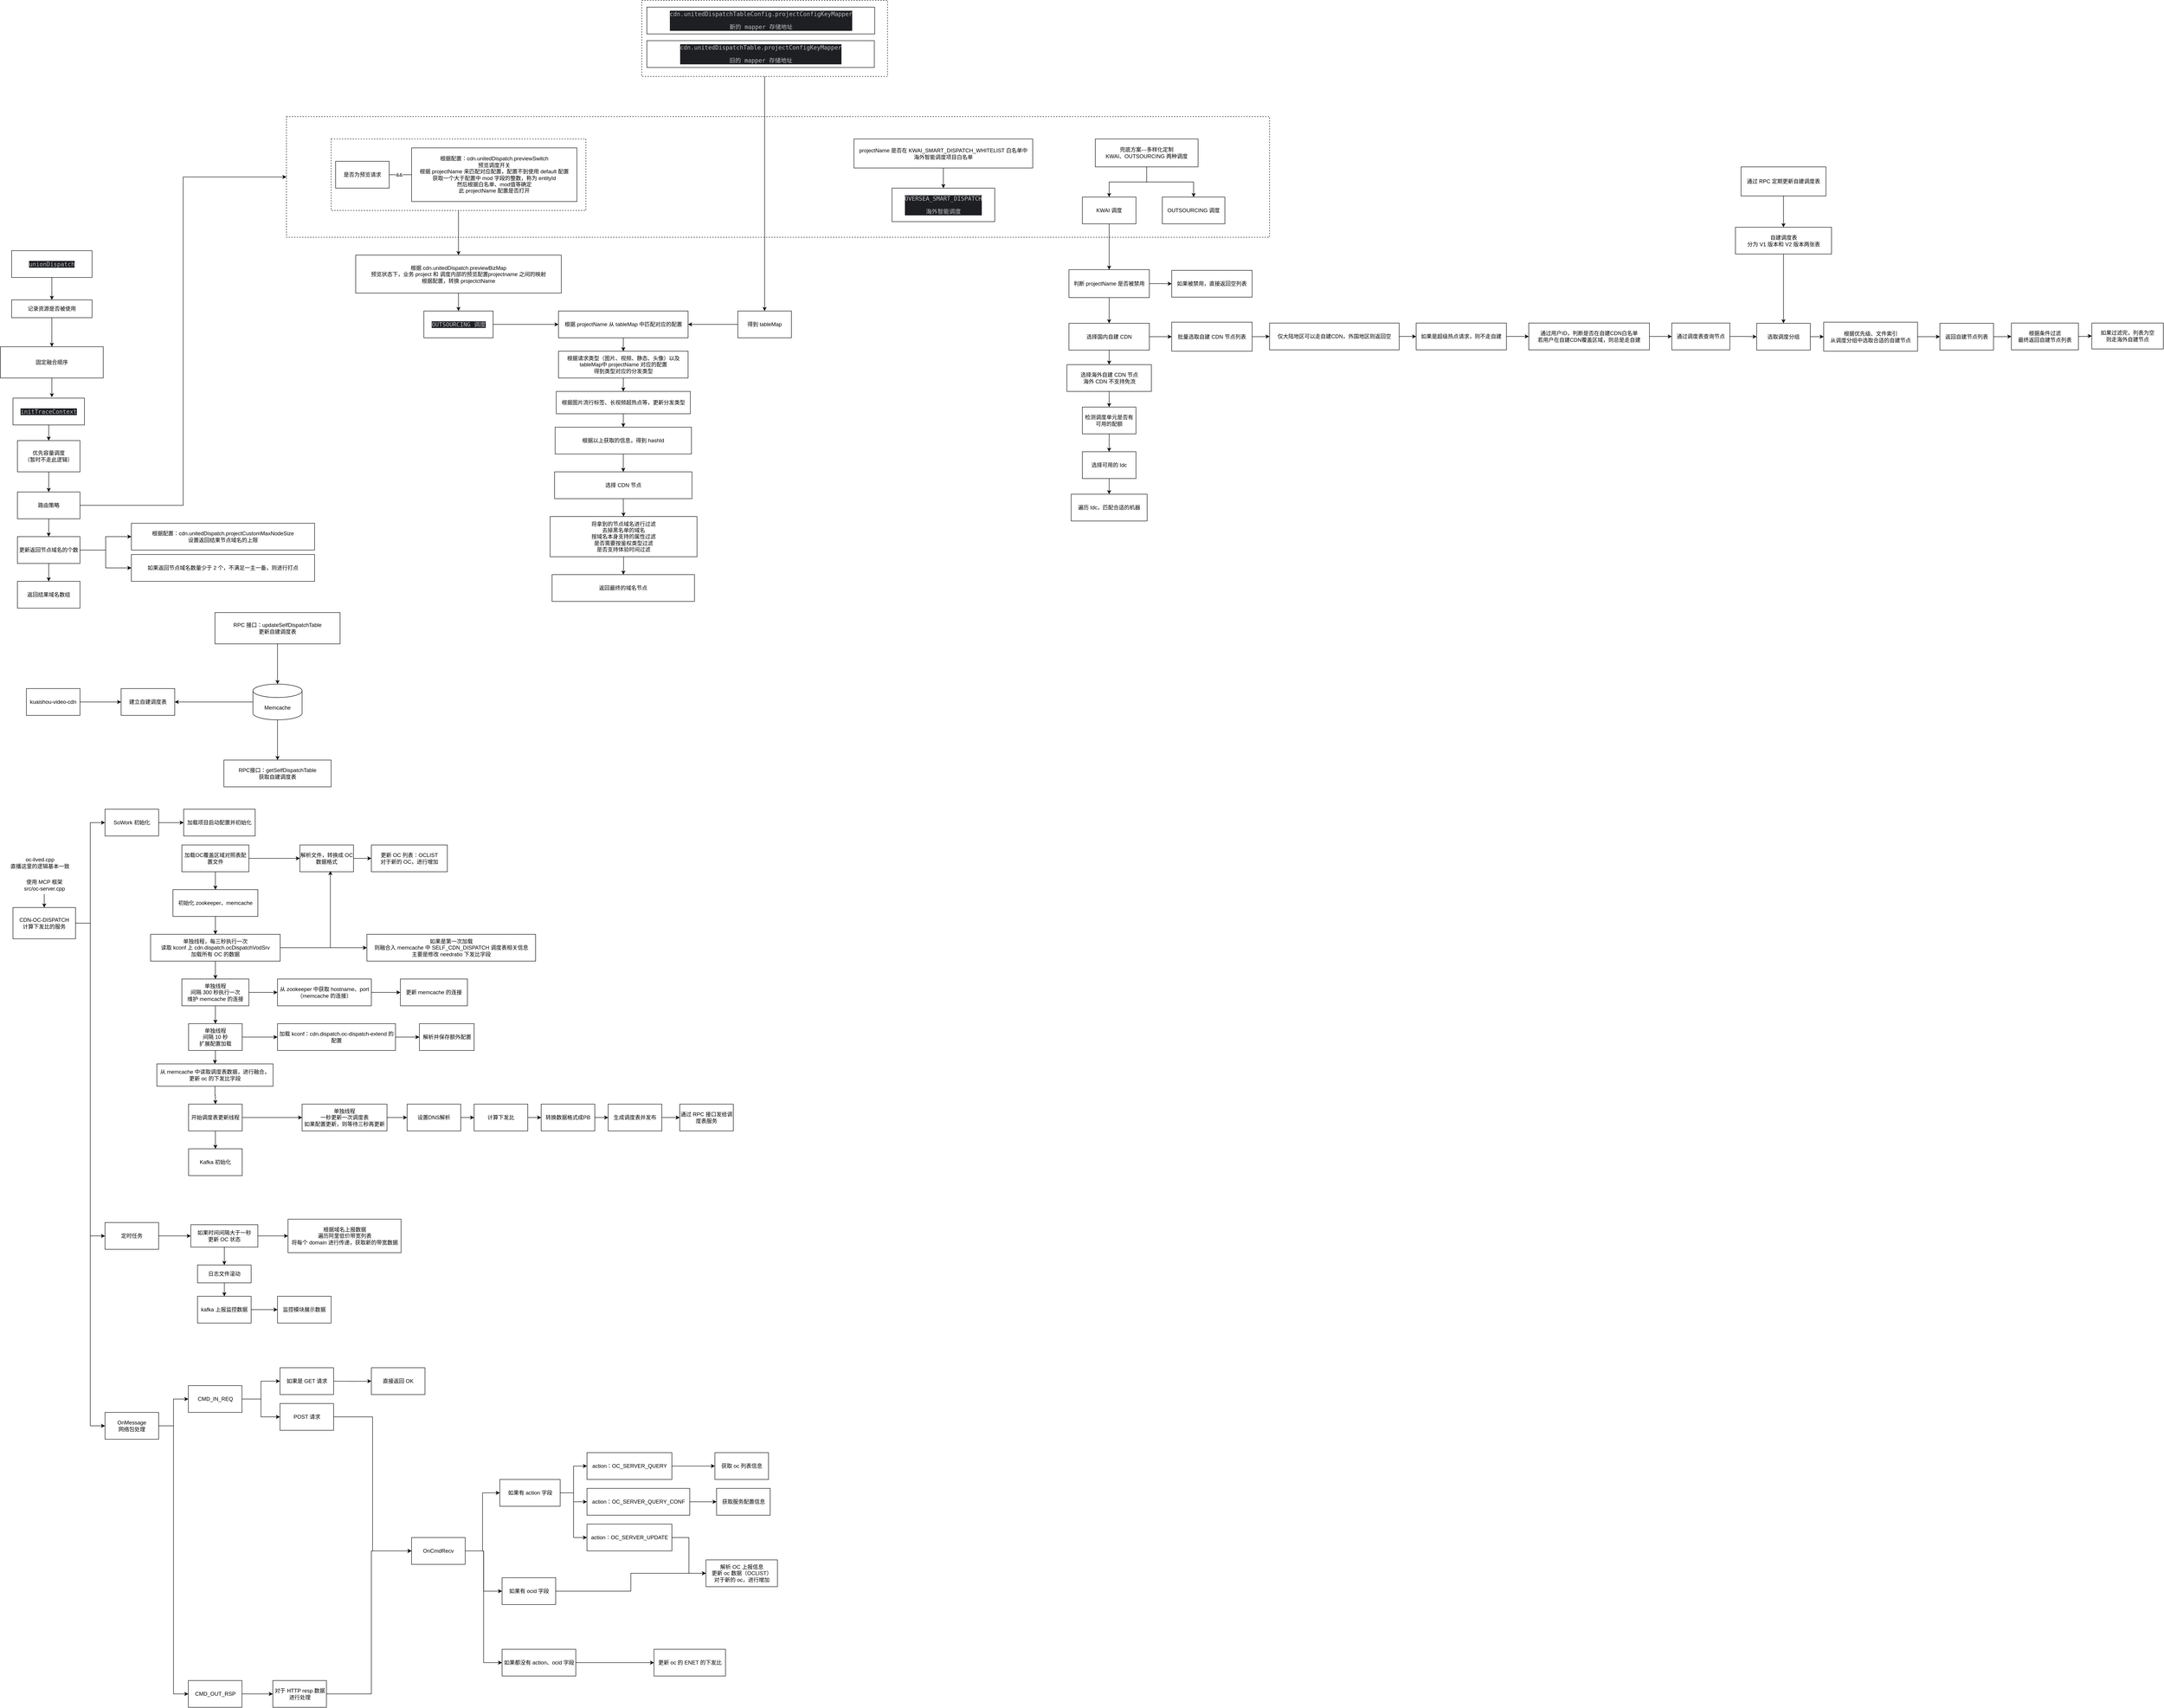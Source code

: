 <mxfile version="22.1.2" type="device">
  <diagram name="第 1 页" id="yFmIQ8QZaPkhfDK3l3cb">
    <mxGraphModel dx="2074" dy="2319" grid="1" gridSize="10" guides="1" tooltips="1" connect="1" arrows="1" fold="1" page="1" pageScale="1" pageWidth="827" pageHeight="1169" math="0" shadow="0">
      <root>
        <mxCell id="0" />
        <mxCell id="1" parent="0" />
        <mxCell id="CA_BhQy04fof7gDNMTqj-84" value="" style="rounded=0;whiteSpace=wrap;html=1;dashed=1;" parent="1" vertex="1">
          <mxGeometry x="700" y="-250" width="2200" height="270" as="geometry" />
        </mxCell>
        <mxCell id="CA_BhQy04fof7gDNMTqj-36" style="edgeStyle=orthogonalEdgeStyle;rounded=0;orthogonalLoop=1;jettySize=auto;html=1;entryX=0.5;entryY=0;entryDx=0;entryDy=0;" parent="1" source="CA_BhQy04fof7gDNMTqj-34" target="CA_BhQy04fof7gDNMTqj-32" edge="1">
          <mxGeometry relative="1" as="geometry" />
        </mxCell>
        <mxCell id="CA_BhQy04fof7gDNMTqj-28" style="edgeStyle=orthogonalEdgeStyle;rounded=0;orthogonalLoop=1;jettySize=auto;html=1;" parent="1" source="CA_BhQy04fof7gDNMTqj-26" target="CA_BhQy04fof7gDNMTqj-25" edge="1">
          <mxGeometry relative="1" as="geometry" />
        </mxCell>
        <mxCell id="CA_BhQy04fof7gDNMTqj-26" value="" style="rounded=0;whiteSpace=wrap;html=1;gradientColor=none;dashed=1;" parent="1" vertex="1">
          <mxGeometry x="800" y="-200" width="570" height="160" as="geometry" />
        </mxCell>
        <mxCell id="CA_BhQy04fof7gDNMTqj-5" style="edgeStyle=orthogonalEdgeStyle;rounded=0;orthogonalLoop=1;jettySize=auto;html=1;exitX=0.5;exitY=1;exitDx=0;exitDy=0;entryX=0.5;entryY=0;entryDx=0;entryDy=0;" parent="1" source="CA_BhQy04fof7gDNMTqj-1" target="CA_BhQy04fof7gDNMTqj-3" edge="1">
          <mxGeometry relative="1" as="geometry" />
        </mxCell>
        <mxCell id="CA_BhQy04fof7gDNMTqj-1" value="&lt;div style=&quot;background-color:#1e1f22;color:#bcbec4&quot;&gt;&lt;pre style=&quot;font-family:&#39;JetBrains Mono&#39;,monospace;font-size:9.8pt;&quot;&gt;unionDispatch&lt;/pre&gt;&lt;/div&gt;" style="rounded=0;whiteSpace=wrap;html=1;" parent="1" vertex="1">
          <mxGeometry x="85" y="50" width="180" height="60" as="geometry" />
        </mxCell>
        <mxCell id="CA_BhQy04fof7gDNMTqj-6" style="edgeStyle=orthogonalEdgeStyle;rounded=0;orthogonalLoop=1;jettySize=auto;html=1;" parent="1" source="CA_BhQy04fof7gDNMTqj-3" target="CA_BhQy04fof7gDNMTqj-4" edge="1">
          <mxGeometry relative="1" as="geometry" />
        </mxCell>
        <mxCell id="CA_BhQy04fof7gDNMTqj-3" value="记录资源是否被使用" style="rounded=0;whiteSpace=wrap;html=1;" parent="1" vertex="1">
          <mxGeometry x="85" y="160" width="180" height="40" as="geometry" />
        </mxCell>
        <mxCell id="CA_BhQy04fof7gDNMTqj-4" value="固定融合顺序" style="rounded=0;whiteSpace=wrap;html=1;" parent="1" vertex="1">
          <mxGeometry x="60" y="265" width="230" height="70" as="geometry" />
        </mxCell>
        <mxCell id="CA_BhQy04fof7gDNMTqj-16" style="edgeStyle=orthogonalEdgeStyle;rounded=0;orthogonalLoop=1;jettySize=auto;html=1;entryX=0.5;entryY=0;entryDx=0;entryDy=0;" parent="1" source="CA_BhQy04fof7gDNMTqj-7" target="CA_BhQy04fof7gDNMTqj-8" edge="1">
          <mxGeometry relative="1" as="geometry" />
        </mxCell>
        <mxCell id="CA_BhQy04fof7gDNMTqj-7" value="&lt;div style=&quot;background-color:#1e1f22;color:#bcbec4&quot;&gt;&lt;pre style=&quot;font-family:&#39;JetBrains Mono&#39;,monospace;font-size:9.8pt;&quot;&gt;initTraceContext&lt;/pre&gt;&lt;/div&gt;" style="rounded=0;whiteSpace=wrap;html=1;" parent="1" vertex="1">
          <mxGeometry x="88" y="380" width="160" height="60" as="geometry" />
        </mxCell>
        <mxCell id="CA_BhQy04fof7gDNMTqj-17" style="edgeStyle=orthogonalEdgeStyle;rounded=0;orthogonalLoop=1;jettySize=auto;html=1;entryX=0.5;entryY=0;entryDx=0;entryDy=0;" parent="1" source="CA_BhQy04fof7gDNMTqj-8" target="CA_BhQy04fof7gDNMTqj-9" edge="1">
          <mxGeometry relative="1" as="geometry" />
        </mxCell>
        <mxCell id="CA_BhQy04fof7gDNMTqj-8" value="优先容量调度&lt;br&gt;（暂时不走此逻辑）" style="rounded=0;whiteSpace=wrap;html=1;" parent="1" vertex="1">
          <mxGeometry x="98" y="475" width="140" height="70" as="geometry" />
        </mxCell>
        <mxCell id="CA_BhQy04fof7gDNMTqj-18" style="edgeStyle=orthogonalEdgeStyle;rounded=0;orthogonalLoop=1;jettySize=auto;html=1;entryX=0.5;entryY=0;entryDx=0;entryDy=0;" parent="1" source="CA_BhQy04fof7gDNMTqj-9" target="CA_BhQy04fof7gDNMTqj-10" edge="1">
          <mxGeometry relative="1" as="geometry" />
        </mxCell>
        <mxCell id="CA_BhQy04fof7gDNMTqj-83" style="edgeStyle=orthogonalEdgeStyle;rounded=0;orthogonalLoop=1;jettySize=auto;html=1;entryX=0;entryY=0.5;entryDx=0;entryDy=0;" parent="1" source="CA_BhQy04fof7gDNMTqj-9" target="CA_BhQy04fof7gDNMTqj-84" edge="1">
          <mxGeometry relative="1" as="geometry">
            <mxPoint x="640" y="140" as="targetPoint" />
          </mxGeometry>
        </mxCell>
        <mxCell id="CA_BhQy04fof7gDNMTqj-9" value="路由策略" style="rounded=0;whiteSpace=wrap;html=1;" parent="1" vertex="1">
          <mxGeometry x="98" y="590" width="140" height="60" as="geometry" />
        </mxCell>
        <mxCell id="CA_BhQy04fof7gDNMTqj-14" style="edgeStyle=orthogonalEdgeStyle;rounded=0;orthogonalLoop=1;jettySize=auto;html=1;" parent="1" source="CA_BhQy04fof7gDNMTqj-10" target="CA_BhQy04fof7gDNMTqj-12" edge="1">
          <mxGeometry relative="1" as="geometry" />
        </mxCell>
        <mxCell id="CA_BhQy04fof7gDNMTqj-15" style="edgeStyle=orthogonalEdgeStyle;rounded=0;orthogonalLoop=1;jettySize=auto;html=1;entryX=0;entryY=0.5;entryDx=0;entryDy=0;" parent="1" source="CA_BhQy04fof7gDNMTqj-10" target="CA_BhQy04fof7gDNMTqj-13" edge="1">
          <mxGeometry relative="1" as="geometry" />
        </mxCell>
        <mxCell id="CA_BhQy04fof7gDNMTqj-19" style="edgeStyle=orthogonalEdgeStyle;rounded=0;orthogonalLoop=1;jettySize=auto;html=1;entryX=0.5;entryY=0;entryDx=0;entryDy=0;" parent="1" source="CA_BhQy04fof7gDNMTqj-10" target="CA_BhQy04fof7gDNMTqj-11" edge="1">
          <mxGeometry relative="1" as="geometry" />
        </mxCell>
        <mxCell id="CA_BhQy04fof7gDNMTqj-10" value="更新返回节点域名的个数" style="rounded=0;whiteSpace=wrap;html=1;" parent="1" vertex="1">
          <mxGeometry x="98" y="690" width="140" height="60" as="geometry" />
        </mxCell>
        <mxCell id="CA_BhQy04fof7gDNMTqj-11" value="返回结果域名数组" style="rounded=0;whiteSpace=wrap;html=1;" parent="1" vertex="1">
          <mxGeometry x="98" y="790" width="140" height="60" as="geometry" />
        </mxCell>
        <mxCell id="CA_BhQy04fof7gDNMTqj-12" value="根据配置：cdn.unitedDispatch.projectCustomMaxNodeSize&lt;br&gt;设置返回结果节点域名的上限" style="rounded=0;whiteSpace=wrap;html=1;" parent="1" vertex="1">
          <mxGeometry x="353" y="660" width="410" height="60" as="geometry" />
        </mxCell>
        <mxCell id="CA_BhQy04fof7gDNMTqj-13" value="如果返回节点域名数量少于 2 个，不满足一主一备，则进行打点" style="rounded=0;whiteSpace=wrap;html=1;" parent="1" vertex="1">
          <mxGeometry x="353" y="730" width="410" height="60" as="geometry" />
        </mxCell>
        <mxCell id="CA_BhQy04fof7gDNMTqj-20" style="edgeStyle=orthogonalEdgeStyle;rounded=0;orthogonalLoop=1;jettySize=auto;html=1;entryX=0.544;entryY=-0.033;entryDx=0;entryDy=0;entryPerimeter=0;" parent="1" source="CA_BhQy04fof7gDNMTqj-4" target="CA_BhQy04fof7gDNMTqj-7" edge="1">
          <mxGeometry relative="1" as="geometry" />
        </mxCell>
        <mxCell id="CA_BhQy04fof7gDNMTqj-21" value="是否为预览请求" style="rounded=0;whiteSpace=wrap;html=1;" parent="1" vertex="1">
          <mxGeometry x="810" y="-150" width="120" height="60" as="geometry" />
        </mxCell>
        <mxCell id="CA_BhQy04fof7gDNMTqj-22" value="根据配置：cdn.unitedDispatch.previewSwitch &lt;br&gt;预览调度开关&lt;br&gt;根据 projectName 来匹配对应配置，配置不到使用 default 配置&lt;br&gt;获取一个大于配置中 mod 字段的整数，称为&amp;nbsp;entityId&lt;br&gt;然后根据白名单、mod值等确定&lt;br&gt;此 projectName 配置是否打开" style="rounded=0;whiteSpace=wrap;html=1;" parent="1" vertex="1">
          <mxGeometry x="980" y="-180" width="370" height="120" as="geometry" />
        </mxCell>
        <mxCell id="CA_BhQy04fof7gDNMTqj-23" value="" style="endArrow=none;html=1;rounded=0;exitX=1;exitY=0.5;exitDx=0;exitDy=0;entryX=0;entryY=0.5;entryDx=0;entryDy=0;" parent="1" source="CA_BhQy04fof7gDNMTqj-21" target="CA_BhQy04fof7gDNMTqj-22" edge="1">
          <mxGeometry width="50" height="50" relative="1" as="geometry">
            <mxPoint x="1000" y="-160" as="sourcePoint" />
            <mxPoint x="1050" y="-210" as="targetPoint" />
          </mxGeometry>
        </mxCell>
        <mxCell id="CA_BhQy04fof7gDNMTqj-24" value="&amp;amp;&amp;amp;" style="edgeLabel;html=1;align=center;verticalAlign=middle;resizable=0;points=[];" parent="CA_BhQy04fof7gDNMTqj-23" vertex="1" connectable="0">
          <mxGeometry x="-0.14" relative="1" as="geometry">
            <mxPoint as="offset" />
          </mxGeometry>
        </mxCell>
        <mxCell id="CA_BhQy04fof7gDNMTqj-30" style="edgeStyle=orthogonalEdgeStyle;rounded=0;orthogonalLoop=1;jettySize=auto;html=1;entryX=0.5;entryY=0;entryDx=0;entryDy=0;" parent="1" source="CA_BhQy04fof7gDNMTqj-25" target="CA_BhQy04fof7gDNMTqj-29" edge="1">
          <mxGeometry relative="1" as="geometry" />
        </mxCell>
        <mxCell id="CA_BhQy04fof7gDNMTqj-25" value="根据&amp;nbsp;cdn.unitedDispatch.previewBizMap &lt;br&gt;预览状态下，业务 project 和&amp;nbsp;调度内部的预览配置projectname 之间的映射&lt;br&gt;根据配置，转换 projectctName&lt;br&gt;" style="rounded=0;whiteSpace=wrap;html=1;" parent="1" vertex="1">
          <mxGeometry x="855" y="60" width="460" height="85" as="geometry" />
        </mxCell>
        <mxCell id="CA_BhQy04fof7gDNMTqj-46" style="edgeStyle=orthogonalEdgeStyle;rounded=0;orthogonalLoop=1;jettySize=auto;html=1;entryX=0;entryY=0.5;entryDx=0;entryDy=0;" parent="1" source="CA_BhQy04fof7gDNMTqj-29" target="CA_BhQy04fof7gDNMTqj-37" edge="1">
          <mxGeometry relative="1" as="geometry" />
        </mxCell>
        <mxCell id="CA_BhQy04fof7gDNMTqj-29" value="&lt;div style=&quot;background-color:#1e1f22;color:#bcbec4&quot;&gt;&lt;pre style=&quot;font-family:&#39;JetBrains Mono&#39;,monospace;font-size:9.8pt;&quot;&gt;OUTSOURCING 调度&lt;/pre&gt;&lt;/div&gt;" style="rounded=0;whiteSpace=wrap;html=1;" parent="1" vertex="1">
          <mxGeometry x="1007.5" y="185" width="155" height="60" as="geometry" />
        </mxCell>
        <mxCell id="CA_BhQy04fof7gDNMTqj-39" style="edgeStyle=orthogonalEdgeStyle;rounded=0;orthogonalLoop=1;jettySize=auto;html=1;entryX=1;entryY=0.5;entryDx=0;entryDy=0;" parent="1" source="CA_BhQy04fof7gDNMTqj-32" target="CA_BhQy04fof7gDNMTqj-37" edge="1">
          <mxGeometry relative="1" as="geometry">
            <Array as="points">
              <mxPoint x="1805" y="215" />
            </Array>
          </mxGeometry>
        </mxCell>
        <mxCell id="CA_BhQy04fof7gDNMTqj-32" value="得到 tableMap" style="rounded=0;whiteSpace=wrap;html=1;" parent="1" vertex="1">
          <mxGeometry x="1710" y="185" width="120" height="60" as="geometry" />
        </mxCell>
        <mxCell id="CA_BhQy04fof7gDNMTqj-41" style="edgeStyle=orthogonalEdgeStyle;rounded=0;orthogonalLoop=1;jettySize=auto;html=1;" parent="1" source="CA_BhQy04fof7gDNMTqj-37" target="CA_BhQy04fof7gDNMTqj-40" edge="1">
          <mxGeometry relative="1" as="geometry" />
        </mxCell>
        <mxCell id="CA_BhQy04fof7gDNMTqj-37" value="根据 projectName 从 tableMap 中匹配对应的配置" style="rounded=0;whiteSpace=wrap;html=1;" parent="1" vertex="1">
          <mxGeometry x="1308.75" y="185" width="290" height="60" as="geometry" />
        </mxCell>
        <mxCell id="CA_BhQy04fof7gDNMTqj-43" style="edgeStyle=orthogonalEdgeStyle;rounded=0;orthogonalLoop=1;jettySize=auto;html=1;entryX=0.5;entryY=0;entryDx=0;entryDy=0;" parent="1" source="CA_BhQy04fof7gDNMTqj-40" target="CA_BhQy04fof7gDNMTqj-42" edge="1">
          <mxGeometry relative="1" as="geometry" />
        </mxCell>
        <mxCell id="CA_BhQy04fof7gDNMTqj-40" value="根据请求类型（图片、视频、静态、头像）以及 tableMap中 projectName 对应的配置&lt;br&gt;得到类型对应的分发类型" style="rounded=0;whiteSpace=wrap;html=1;" parent="1" vertex="1">
          <mxGeometry x="1308.75" y="275" width="290" height="60" as="geometry" />
        </mxCell>
        <mxCell id="CA_BhQy04fof7gDNMTqj-45" style="edgeStyle=orthogonalEdgeStyle;rounded=0;orthogonalLoop=1;jettySize=auto;html=1;entryX=0.5;entryY=0;entryDx=0;entryDy=0;" parent="1" source="CA_BhQy04fof7gDNMTqj-42" target="CA_BhQy04fof7gDNMTqj-44" edge="1">
          <mxGeometry relative="1" as="geometry" />
        </mxCell>
        <mxCell id="CA_BhQy04fof7gDNMTqj-42" value="根据图片流行标签、长视频超热点等，更新分发类型" style="rounded=0;whiteSpace=wrap;html=1;" parent="1" vertex="1">
          <mxGeometry x="1303.75" y="365" width="300" height="50" as="geometry" />
        </mxCell>
        <mxCell id="CA_BhQy04fof7gDNMTqj-48" style="edgeStyle=orthogonalEdgeStyle;rounded=0;orthogonalLoop=1;jettySize=auto;html=1;entryX=0.5;entryY=0;entryDx=0;entryDy=0;" parent="1" source="CA_BhQy04fof7gDNMTqj-44" target="CA_BhQy04fof7gDNMTqj-47" edge="1">
          <mxGeometry relative="1" as="geometry" />
        </mxCell>
        <mxCell id="CA_BhQy04fof7gDNMTqj-44" value="根据以上获取的信息，得到 hashId" style="rounded=0;whiteSpace=wrap;html=1;" parent="1" vertex="1">
          <mxGeometry x="1301.25" y="445" width="305" height="60" as="geometry" />
        </mxCell>
        <mxCell id="CA_BhQy04fof7gDNMTqj-51" style="edgeStyle=orthogonalEdgeStyle;rounded=0;orthogonalLoop=1;jettySize=auto;html=1;entryX=0.5;entryY=0;entryDx=0;entryDy=0;" parent="1" source="CA_BhQy04fof7gDNMTqj-47" target="CA_BhQy04fof7gDNMTqj-49" edge="1">
          <mxGeometry relative="1" as="geometry" />
        </mxCell>
        <mxCell id="CA_BhQy04fof7gDNMTqj-47" value="选择 CDN 节点" style="rounded=0;whiteSpace=wrap;html=1;" parent="1" vertex="1">
          <mxGeometry x="1300" y="545" width="307.5" height="60" as="geometry" />
        </mxCell>
        <mxCell id="CA_BhQy04fof7gDNMTqj-52" style="edgeStyle=orthogonalEdgeStyle;rounded=0;orthogonalLoop=1;jettySize=auto;html=1;" parent="1" source="CA_BhQy04fof7gDNMTqj-49" target="CA_BhQy04fof7gDNMTqj-50" edge="1">
          <mxGeometry relative="1" as="geometry" />
        </mxCell>
        <mxCell id="CA_BhQy04fof7gDNMTqj-49" value="将拿到的节点域名进行过滤&lt;br&gt;去掉黑名单的域名&lt;br&gt;按域名本身支持的属性过滤&lt;br&gt;是否需要按鉴权类型过滤&lt;br&gt;是否支持体验时间过滤" style="rounded=0;whiteSpace=wrap;html=1;" parent="1" vertex="1">
          <mxGeometry x="1290" y="645" width="328.75" height="90" as="geometry" />
        </mxCell>
        <mxCell id="CA_BhQy04fof7gDNMTqj-50" value="返回最终的域名节点" style="rounded=0;whiteSpace=wrap;html=1;" parent="1" vertex="1">
          <mxGeometry x="1294.38" y="775" width="318.75" height="60" as="geometry" />
        </mxCell>
        <mxCell id="CA_BhQy04fof7gDNMTqj-55" style="edgeStyle=orthogonalEdgeStyle;rounded=0;orthogonalLoop=1;jettySize=auto;html=1;entryX=0.5;entryY=0;entryDx=0;entryDy=0;" parent="1" source="CA_BhQy04fof7gDNMTqj-53" target="CA_BhQy04fof7gDNMTqj-54" edge="1">
          <mxGeometry relative="1" as="geometry" />
        </mxCell>
        <mxCell id="CA_BhQy04fof7gDNMTqj-53" value="projectName 是否在 KWAI_SMART_DISPATCH_WHITELIST 白名单中&lt;br&gt;海外智能调度项目白名单" style="rounded=0;whiteSpace=wrap;html=1;" parent="1" vertex="1">
          <mxGeometry x="1970" y="-200" width="400" height="65" as="geometry" />
        </mxCell>
        <mxCell id="CA_BhQy04fof7gDNMTqj-54" value="&lt;div style=&quot;background-color:#1e1f22;color:#bcbec4&quot;&gt;&lt;pre style=&quot;font-family:&#39;JetBrains Mono&#39;,monospace;font-size:9.8pt;&quot;&gt;OVERSEA_SMART_DISPATCH&lt;/pre&gt;&lt;pre style=&quot;font-family:&#39;JetBrains Mono&#39;,monospace;font-size:9.8pt;&quot;&gt;海外智能调度&lt;/pre&gt;&lt;/div&gt;" style="rounded=0;whiteSpace=wrap;html=1;" parent="1" vertex="1">
          <mxGeometry x="2055" y="-90" width="230" height="75" as="geometry" />
        </mxCell>
        <mxCell id="CA_BhQy04fof7gDNMTqj-59" value="" style="group" parent="1" vertex="1" connectable="0">
          <mxGeometry x="1495" y="-510" width="550" height="170" as="geometry" />
        </mxCell>
        <mxCell id="CA_BhQy04fof7gDNMTqj-34" value="" style="rounded=0;whiteSpace=wrap;html=1;dashed=1;movable=1;resizable=1;rotatable=1;deletable=1;editable=1;locked=0;connectable=1;" parent="CA_BhQy04fof7gDNMTqj-59" vertex="1">
          <mxGeometry width="550" height="170" as="geometry" />
        </mxCell>
        <mxCell id="CA_BhQy04fof7gDNMTqj-33" value="&lt;div style=&quot;background-color:#1e1f22;color:#bcbec4&quot;&gt;&lt;pre style=&quot;font-family:&#39;JetBrains Mono&#39;,monospace;font-size:9.8pt;&quot;&gt;cdn.unitedDispatchTable.projectConfigKeyMapper&lt;/pre&gt;&lt;pre style=&quot;font-family:&#39;JetBrains Mono&#39;,monospace;font-size:9.8pt;&quot;&gt;旧的 mapper 存储地址&lt;/pre&gt;&lt;/div&gt;" style="rounded=0;whiteSpace=wrap;html=1;" parent="CA_BhQy04fof7gDNMTqj-59" vertex="1">
          <mxGeometry x="11.5" y="90" width="509" height="60" as="geometry" />
        </mxCell>
        <mxCell id="CA_BhQy04fof7gDNMTqj-31" value="&lt;div style=&quot;background-color:#1e1f22;color:#bcbec4&quot;&gt;&lt;pre style=&quot;font-family:&#39;JetBrains Mono&#39;,monospace;font-size:9.8pt;&quot;&gt;cdn.unitedDispatchTableConfig.projectConfigKeyMapper&lt;/pre&gt;&lt;pre style=&quot;font-family:&#39;JetBrains Mono&#39;,monospace;font-size:9.8pt;&quot;&gt;新的 mapper 存储地址&lt;/pre&gt;&lt;/div&gt;" style="rounded=0;whiteSpace=wrap;html=1;glass=0;" parent="CA_BhQy04fof7gDNMTqj-59" vertex="1">
          <mxGeometry x="11.5" y="15" width="510" height="60" as="geometry" />
        </mxCell>
        <mxCell id="CA_BhQy04fof7gDNMTqj-64" style="edgeStyle=orthogonalEdgeStyle;rounded=0;orthogonalLoop=1;jettySize=auto;html=1;entryX=0.5;entryY=0;entryDx=0;entryDy=0;" parent="1" source="CA_BhQy04fof7gDNMTqj-61" target="CA_BhQy04fof7gDNMTqj-62" edge="1">
          <mxGeometry relative="1" as="geometry" />
        </mxCell>
        <mxCell id="CA_BhQy04fof7gDNMTqj-65" style="edgeStyle=orthogonalEdgeStyle;rounded=0;orthogonalLoop=1;jettySize=auto;html=1;entryX=0.5;entryY=0;entryDx=0;entryDy=0;" parent="1" source="CA_BhQy04fof7gDNMTqj-61" target="CA_BhQy04fof7gDNMTqj-63" edge="1">
          <mxGeometry relative="1" as="geometry" />
        </mxCell>
        <mxCell id="CA_BhQy04fof7gDNMTqj-61" value="兜底方案---多样化定制&lt;br&gt;KWAI、OUTSOURCING 两种调度" style="rounded=0;whiteSpace=wrap;html=1;" parent="1" vertex="1">
          <mxGeometry x="2510" y="-200" width="230" height="62.5" as="geometry" />
        </mxCell>
        <mxCell id="CA_BhQy04fof7gDNMTqj-80" style="edgeStyle=orthogonalEdgeStyle;rounded=0;orthogonalLoop=1;jettySize=auto;html=1;entryX=0.5;entryY=0;entryDx=0;entryDy=0;" parent="1" source="CA_BhQy04fof7gDNMTqj-62" target="CA_BhQy04fof7gDNMTqj-66" edge="1">
          <mxGeometry relative="1" as="geometry" />
        </mxCell>
        <mxCell id="CA_BhQy04fof7gDNMTqj-62" value="KWAI 调度" style="rounded=0;whiteSpace=wrap;html=1;" parent="1" vertex="1">
          <mxGeometry x="2481" y="-70" width="120" height="60" as="geometry" />
        </mxCell>
        <mxCell id="CA_BhQy04fof7gDNMTqj-63" value="OUTSOURCING 调度" style="rounded=0;whiteSpace=wrap;html=1;" parent="1" vertex="1">
          <mxGeometry x="2660" y="-70" width="140" height="60" as="geometry" />
        </mxCell>
        <mxCell id="CA_BhQy04fof7gDNMTqj-68" style="edgeStyle=orthogonalEdgeStyle;rounded=0;orthogonalLoop=1;jettySize=auto;html=1;entryX=0;entryY=0.5;entryDx=0;entryDy=0;" parent="1" source="CA_BhQy04fof7gDNMTqj-66" target="CA_BhQy04fof7gDNMTqj-67" edge="1">
          <mxGeometry relative="1" as="geometry" />
        </mxCell>
        <mxCell id="CA_BhQy04fof7gDNMTqj-73" style="edgeStyle=orthogonalEdgeStyle;rounded=0;orthogonalLoop=1;jettySize=auto;html=1;entryX=0.5;entryY=0;entryDx=0;entryDy=0;" parent="1" source="CA_BhQy04fof7gDNMTqj-66" target="CA_BhQy04fof7gDNMTqj-72" edge="1">
          <mxGeometry relative="1" as="geometry" />
        </mxCell>
        <mxCell id="CA_BhQy04fof7gDNMTqj-66" value="判断 projectName 是否被禁用" style="rounded=0;whiteSpace=wrap;html=1;" parent="1" vertex="1">
          <mxGeometry x="2451" y="92.5" width="180" height="62.5" as="geometry" />
        </mxCell>
        <mxCell id="CA_BhQy04fof7gDNMTqj-67" value="如果被禁用，直接返回空列表" style="rounded=0;whiteSpace=wrap;html=1;" parent="1" vertex="1">
          <mxGeometry x="2681" y="94" width="180" height="60" as="geometry" />
        </mxCell>
        <mxCell id="bby_Vuk_X13-lnL_1ME7-1" style="edgeStyle=orthogonalEdgeStyle;rounded=0;orthogonalLoop=1;jettySize=auto;html=1;entryX=0;entryY=0.5;entryDx=0;entryDy=0;" parent="1" source="CA_BhQy04fof7gDNMTqj-72" target="CA_BhQy04fof7gDNMTqj-74" edge="1">
          <mxGeometry relative="1" as="geometry" />
        </mxCell>
        <mxCell id="bby_Vuk_X13-lnL_1ME7-26" style="edgeStyle=orthogonalEdgeStyle;rounded=0;orthogonalLoop=1;jettySize=auto;html=1;entryX=0.5;entryY=0;entryDx=0;entryDy=0;" parent="1" source="CA_BhQy04fof7gDNMTqj-72" target="CA_BhQy04fof7gDNMTqj-82" edge="1">
          <mxGeometry relative="1" as="geometry" />
        </mxCell>
        <mxCell id="CA_BhQy04fof7gDNMTqj-72" value="选择国内自建 CDN" style="whiteSpace=wrap;html=1;" parent="1" vertex="1">
          <mxGeometry x="2451" y="212.5" width="180" height="60" as="geometry" />
        </mxCell>
        <mxCell id="bby_Vuk_X13-lnL_1ME7-3" style="edgeStyle=orthogonalEdgeStyle;rounded=0;orthogonalLoop=1;jettySize=auto;html=1;entryX=0;entryY=0.5;entryDx=0;entryDy=0;" parent="1" source="CA_BhQy04fof7gDNMTqj-74" target="bby_Vuk_X13-lnL_1ME7-2" edge="1">
          <mxGeometry relative="1" as="geometry" />
        </mxCell>
        <mxCell id="CA_BhQy04fof7gDNMTqj-74" value="批量选取自建 CDN 节点列表" style="whiteSpace=wrap;html=1;" parent="1" vertex="1">
          <mxGeometry x="2681" y="210" width="180" height="65" as="geometry" />
        </mxCell>
        <mxCell id="bby_Vuk_X13-lnL_1ME7-32" style="edgeStyle=orthogonalEdgeStyle;rounded=0;orthogonalLoop=1;jettySize=auto;html=1;entryX=0.5;entryY=0;entryDx=0;entryDy=0;" parent="1" source="CA_BhQy04fof7gDNMTqj-82" target="bby_Vuk_X13-lnL_1ME7-29" edge="1">
          <mxGeometry relative="1" as="geometry" />
        </mxCell>
        <mxCell id="CA_BhQy04fof7gDNMTqj-82" value="选择海外自建 CDN 节点&lt;br&gt;海外 CDN 不支持免流" style="whiteSpace=wrap;html=1;" parent="1" vertex="1">
          <mxGeometry x="2446.5" y="305" width="189" height="60" as="geometry" />
        </mxCell>
        <mxCell id="bby_Vuk_X13-lnL_1ME7-5" style="edgeStyle=orthogonalEdgeStyle;rounded=0;orthogonalLoop=1;jettySize=auto;html=1;" parent="1" source="bby_Vuk_X13-lnL_1ME7-2" target="bby_Vuk_X13-lnL_1ME7-4" edge="1">
          <mxGeometry relative="1" as="geometry" />
        </mxCell>
        <mxCell id="bby_Vuk_X13-lnL_1ME7-2" value="仅大陆地区可以走自建CDN，外国地区则返回空" style="whiteSpace=wrap;html=1;" parent="1" vertex="1">
          <mxGeometry x="2900" y="212" width="290" height="60" as="geometry" />
        </mxCell>
        <mxCell id="bby_Vuk_X13-lnL_1ME7-7" style="edgeStyle=orthogonalEdgeStyle;rounded=0;orthogonalLoop=1;jettySize=auto;html=1;entryX=0;entryY=0.5;entryDx=0;entryDy=0;" parent="1" source="bby_Vuk_X13-lnL_1ME7-4" target="bby_Vuk_X13-lnL_1ME7-6" edge="1">
          <mxGeometry relative="1" as="geometry" />
        </mxCell>
        <mxCell id="bby_Vuk_X13-lnL_1ME7-4" value="如果是超级热点请求，则不走自建" style="whiteSpace=wrap;html=1;" parent="1" vertex="1">
          <mxGeometry x="3228" y="212" width="202" height="60" as="geometry" />
        </mxCell>
        <mxCell id="bby_Vuk_X13-lnL_1ME7-9" style="edgeStyle=orthogonalEdgeStyle;rounded=0;orthogonalLoop=1;jettySize=auto;html=1;entryX=0;entryY=0.5;entryDx=0;entryDy=0;" parent="1" source="bby_Vuk_X13-lnL_1ME7-6" target="bby_Vuk_X13-lnL_1ME7-8" edge="1">
          <mxGeometry relative="1" as="geometry" />
        </mxCell>
        <mxCell id="bby_Vuk_X13-lnL_1ME7-6" value="通过用户ID，判断是否在自建CDN白名单&lt;br&gt;若用户在自建CDN覆盖区域，则总是走自建" style="whiteSpace=wrap;html=1;" parent="1" vertex="1">
          <mxGeometry x="3480" y="212" width="270" height="60" as="geometry" />
        </mxCell>
        <mxCell id="bby_Vuk_X13-lnL_1ME7-17" style="edgeStyle=orthogonalEdgeStyle;rounded=0;orthogonalLoop=1;jettySize=auto;html=1;entryX=0;entryY=0.5;entryDx=0;entryDy=0;" parent="1" source="bby_Vuk_X13-lnL_1ME7-8" target="bby_Vuk_X13-lnL_1ME7-13" edge="1">
          <mxGeometry relative="1" as="geometry" />
        </mxCell>
        <mxCell id="bby_Vuk_X13-lnL_1ME7-8" value="通过调度表查询节点" style="whiteSpace=wrap;html=1;" parent="1" vertex="1">
          <mxGeometry x="3800" y="212" width="130" height="60" as="geometry" />
        </mxCell>
        <mxCell id="bby_Vuk_X13-lnL_1ME7-19" style="edgeStyle=orthogonalEdgeStyle;rounded=0;orthogonalLoop=1;jettySize=auto;html=1;" parent="1" source="bby_Vuk_X13-lnL_1ME7-10" target="bby_Vuk_X13-lnL_1ME7-13" edge="1">
          <mxGeometry relative="1" as="geometry" />
        </mxCell>
        <mxCell id="bby_Vuk_X13-lnL_1ME7-10" value="自建调度表&lt;br&gt;分为 V1 版本和 V2 版本两张表" style="whiteSpace=wrap;html=1;" parent="1" vertex="1">
          <mxGeometry x="3942.5" y="-2.5" width="215" height="60" as="geometry" />
        </mxCell>
        <mxCell id="bby_Vuk_X13-lnL_1ME7-12" style="edgeStyle=orthogonalEdgeStyle;rounded=0;orthogonalLoop=1;jettySize=auto;html=1;" parent="1" source="bby_Vuk_X13-lnL_1ME7-11" target="bby_Vuk_X13-lnL_1ME7-10" edge="1">
          <mxGeometry relative="1" as="geometry" />
        </mxCell>
        <mxCell id="bby_Vuk_X13-lnL_1ME7-11" value="通过 RPC 定期更新自建调度表" style="whiteSpace=wrap;html=1;" parent="1" vertex="1">
          <mxGeometry x="3955" y="-137.5" width="190" height="65" as="geometry" />
        </mxCell>
        <mxCell id="bby_Vuk_X13-lnL_1ME7-18" style="edgeStyle=orthogonalEdgeStyle;rounded=0;orthogonalLoop=1;jettySize=auto;html=1;entryX=0;entryY=0.5;entryDx=0;entryDy=0;" parent="1" source="bby_Vuk_X13-lnL_1ME7-13" target="bby_Vuk_X13-lnL_1ME7-16" edge="1">
          <mxGeometry relative="1" as="geometry" />
        </mxCell>
        <mxCell id="bby_Vuk_X13-lnL_1ME7-13" value="选取调度分组" style="whiteSpace=wrap;html=1;" parent="1" vertex="1">
          <mxGeometry x="3990" y="212.5" width="120" height="60" as="geometry" />
        </mxCell>
        <mxCell id="bby_Vuk_X13-lnL_1ME7-21" style="edgeStyle=orthogonalEdgeStyle;rounded=0;orthogonalLoop=1;jettySize=auto;html=1;entryX=0;entryY=0.5;entryDx=0;entryDy=0;" parent="1" source="bby_Vuk_X13-lnL_1ME7-16" target="bby_Vuk_X13-lnL_1ME7-20" edge="1">
          <mxGeometry relative="1" as="geometry" />
        </mxCell>
        <mxCell id="bby_Vuk_X13-lnL_1ME7-16" value="根据优先级、文件索引&lt;br&gt;从调度分组中选取合适的自建节点" style="whiteSpace=wrap;html=1;" parent="1" vertex="1">
          <mxGeometry x="4140" y="210" width="210" height="65" as="geometry" />
        </mxCell>
        <mxCell id="bby_Vuk_X13-lnL_1ME7-23" style="edgeStyle=orthogonalEdgeStyle;rounded=0;orthogonalLoop=1;jettySize=auto;html=1;entryX=0;entryY=0.5;entryDx=0;entryDy=0;" parent="1" source="bby_Vuk_X13-lnL_1ME7-20" target="bby_Vuk_X13-lnL_1ME7-22" edge="1">
          <mxGeometry relative="1" as="geometry" />
        </mxCell>
        <mxCell id="bby_Vuk_X13-lnL_1ME7-20" value="返回自建节点列表" style="whiteSpace=wrap;html=1;" parent="1" vertex="1">
          <mxGeometry x="4400" y="212.5" width="120" height="60" as="geometry" />
        </mxCell>
        <mxCell id="bby_Vuk_X13-lnL_1ME7-28" value="" style="edgeStyle=orthogonalEdgeStyle;rounded=0;orthogonalLoop=1;jettySize=auto;html=1;" parent="1" source="bby_Vuk_X13-lnL_1ME7-22" target="bby_Vuk_X13-lnL_1ME7-27" edge="1">
          <mxGeometry relative="1" as="geometry" />
        </mxCell>
        <mxCell id="bby_Vuk_X13-lnL_1ME7-22" value="根据条件过滤&lt;br&gt;最终返回自建节点列表" style="whiteSpace=wrap;html=1;" parent="1" vertex="1">
          <mxGeometry x="4560" y="212" width="150" height="60" as="geometry" />
        </mxCell>
        <mxCell id="bby_Vuk_X13-lnL_1ME7-27" value="如果过滤完，列表为空&lt;br&gt;则走海外自建节点" style="whiteSpace=wrap;html=1;" parent="1" vertex="1">
          <mxGeometry x="4740" y="212" width="160" height="58" as="geometry" />
        </mxCell>
        <mxCell id="bby_Vuk_X13-lnL_1ME7-33" style="edgeStyle=orthogonalEdgeStyle;rounded=0;orthogonalLoop=1;jettySize=auto;html=1;entryX=0.5;entryY=0;entryDx=0;entryDy=0;" parent="1" source="bby_Vuk_X13-lnL_1ME7-29" target="bby_Vuk_X13-lnL_1ME7-30" edge="1">
          <mxGeometry relative="1" as="geometry" />
        </mxCell>
        <mxCell id="bby_Vuk_X13-lnL_1ME7-29" value="检测调度单元是否有可用的配额" style="whiteSpace=wrap;html=1;" parent="1" vertex="1">
          <mxGeometry x="2481" y="400" width="120" height="60" as="geometry" />
        </mxCell>
        <mxCell id="bby_Vuk_X13-lnL_1ME7-34" style="edgeStyle=orthogonalEdgeStyle;rounded=0;orthogonalLoop=1;jettySize=auto;html=1;entryX=0.5;entryY=0;entryDx=0;entryDy=0;" parent="1" source="bby_Vuk_X13-lnL_1ME7-30" target="bby_Vuk_X13-lnL_1ME7-31" edge="1">
          <mxGeometry relative="1" as="geometry" />
        </mxCell>
        <mxCell id="bby_Vuk_X13-lnL_1ME7-30" value="选择可用的 Idc" style="whiteSpace=wrap;html=1;" parent="1" vertex="1">
          <mxGeometry x="2481" y="500" width="120" height="60" as="geometry" />
        </mxCell>
        <mxCell id="bby_Vuk_X13-lnL_1ME7-31" value="遍历 Idc，匹配合适的机器" style="whiteSpace=wrap;html=1;" parent="1" vertex="1">
          <mxGeometry x="2456" y="595" width="170" height="60" as="geometry" />
        </mxCell>
        <mxCell id="bby_Vuk_X13-lnL_1ME7-37" style="edgeStyle=orthogonalEdgeStyle;rounded=0;orthogonalLoop=1;jettySize=auto;html=1;entryX=0;entryY=0.5;entryDx=0;entryDy=0;" parent="1" source="bby_Vuk_X13-lnL_1ME7-35" target="bby_Vuk_X13-lnL_1ME7-36" edge="1">
          <mxGeometry relative="1" as="geometry" />
        </mxCell>
        <mxCell id="bby_Vuk_X13-lnL_1ME7-35" value="kuaishou-video-cdn" style="whiteSpace=wrap;html=1;" parent="1" vertex="1">
          <mxGeometry x="118" y="1030" width="120" height="60" as="geometry" />
        </mxCell>
        <mxCell id="bby_Vuk_X13-lnL_1ME7-36" value="建立自建调度表" style="whiteSpace=wrap;html=1;" parent="1" vertex="1">
          <mxGeometry x="330" y="1030" width="120" height="60" as="geometry" />
        </mxCell>
        <mxCell id="bby_Vuk_X13-lnL_1ME7-38" value="RPC 接口：updateSelfDispatchTable&lt;br&gt;更新自建调度表" style="whiteSpace=wrap;html=1;" parent="1" vertex="1">
          <mxGeometry x="540" y="860" width="280" height="70" as="geometry" />
        </mxCell>
        <mxCell id="bby_Vuk_X13-lnL_1ME7-41" style="edgeStyle=orthogonalEdgeStyle;rounded=0;orthogonalLoop=1;jettySize=auto;html=1;entryX=1;entryY=0.5;entryDx=0;entryDy=0;" parent="1" source="bby_Vuk_X13-lnL_1ME7-39" target="bby_Vuk_X13-lnL_1ME7-36" edge="1">
          <mxGeometry relative="1" as="geometry" />
        </mxCell>
        <mxCell id="bby_Vuk_X13-lnL_1ME7-43" style="edgeStyle=orthogonalEdgeStyle;rounded=0;orthogonalLoop=1;jettySize=auto;html=1;" parent="1" source="bby_Vuk_X13-lnL_1ME7-39" target="bby_Vuk_X13-lnL_1ME7-42" edge="1">
          <mxGeometry relative="1" as="geometry" />
        </mxCell>
        <mxCell id="bby_Vuk_X13-lnL_1ME7-39" value="Memcache" style="shape=cylinder3;whiteSpace=wrap;html=1;boundedLbl=1;backgroundOutline=1;size=15;" parent="1" vertex="1">
          <mxGeometry x="625" y="1020" width="110" height="80" as="geometry" />
        </mxCell>
        <mxCell id="bby_Vuk_X13-lnL_1ME7-40" style="edgeStyle=orthogonalEdgeStyle;rounded=0;orthogonalLoop=1;jettySize=auto;html=1;entryX=0.5;entryY=0;entryDx=0;entryDy=0;entryPerimeter=0;" parent="1" source="bby_Vuk_X13-lnL_1ME7-38" target="bby_Vuk_X13-lnL_1ME7-39" edge="1">
          <mxGeometry relative="1" as="geometry" />
        </mxCell>
        <mxCell id="bby_Vuk_X13-lnL_1ME7-42" value="RPC接口：getSelfDispatchTable&lt;br&gt;获取自建调度表" style="whiteSpace=wrap;html=1;" parent="1" vertex="1">
          <mxGeometry x="560" y="1190" width="240" height="60" as="geometry" />
        </mxCell>
        <mxCell id="bby_Vuk_X13-lnL_1ME7-132" style="edgeStyle=orthogonalEdgeStyle;rounded=0;orthogonalLoop=1;jettySize=auto;html=1;entryX=0;entryY=0.5;entryDx=0;entryDy=0;" parent="1" source="bby_Vuk_X13-lnL_1ME7-44" target="bby_Vuk_X13-lnL_1ME7-57" edge="1">
          <mxGeometry relative="1" as="geometry" />
        </mxCell>
        <mxCell id="bby_Vuk_X13-lnL_1ME7-133" style="edgeStyle=orthogonalEdgeStyle;rounded=0;orthogonalLoop=1;jettySize=auto;html=1;entryX=0;entryY=0.5;entryDx=0;entryDy=0;" parent="1" source="bby_Vuk_X13-lnL_1ME7-44" target="bby_Vuk_X13-lnL_1ME7-71" edge="1">
          <mxGeometry relative="1" as="geometry" />
        </mxCell>
        <mxCell id="bby_Vuk_X13-lnL_1ME7-137" style="edgeStyle=orthogonalEdgeStyle;rounded=0;orthogonalLoop=1;jettySize=auto;html=1;entryX=0;entryY=0.5;entryDx=0;entryDy=0;" parent="1" source="bby_Vuk_X13-lnL_1ME7-44" target="bby_Vuk_X13-lnL_1ME7-109" edge="1">
          <mxGeometry relative="1" as="geometry" />
        </mxCell>
        <mxCell id="bby_Vuk_X13-lnL_1ME7-44" value="CDN-OC-DISPATCH&lt;br&gt;计算下发比的服务" style="whiteSpace=wrap;html=1;" parent="1" vertex="1">
          <mxGeometry x="88" y="1520" width="140" height="70" as="geometry" />
        </mxCell>
        <mxCell id="bby_Vuk_X13-lnL_1ME7-46" style="edgeStyle=orthogonalEdgeStyle;rounded=0;orthogonalLoop=1;jettySize=auto;html=1;" parent="1" source="bby_Vuk_X13-lnL_1ME7-45" target="bby_Vuk_X13-lnL_1ME7-44" edge="1">
          <mxGeometry relative="1" as="geometry" />
        </mxCell>
        <mxCell id="bby_Vuk_X13-lnL_1ME7-45" value="使用 MCP 框架&lt;br&gt;src/oc-server.cpp" style="text;html=1;align=center;verticalAlign=middle;resizable=0;points=[];autosize=1;strokeColor=none;fillColor=none;" parent="1" vertex="1">
          <mxGeometry x="103" y="1450" width="110" height="40" as="geometry" />
        </mxCell>
        <mxCell id="bby_Vuk_X13-lnL_1ME7-53" style="edgeStyle=orthogonalEdgeStyle;rounded=0;orthogonalLoop=1;jettySize=auto;html=1;entryX=0;entryY=0.5;entryDx=0;entryDy=0;" parent="1" source="bby_Vuk_X13-lnL_1ME7-47" target="bby_Vuk_X13-lnL_1ME7-49" edge="1">
          <mxGeometry relative="1" as="geometry" />
        </mxCell>
        <mxCell id="bby_Vuk_X13-lnL_1ME7-47" value="单独线程&lt;br&gt;一秒更新一次调度表&lt;br&gt;如果配置更新，则等待三秒再更新" style="whiteSpace=wrap;html=1;" parent="1" vertex="1">
          <mxGeometry x="735" y="1960" width="190" height="60" as="geometry" />
        </mxCell>
        <mxCell id="bby_Vuk_X13-lnL_1ME7-54" style="edgeStyle=orthogonalEdgeStyle;rounded=0;orthogonalLoop=1;jettySize=auto;html=1;entryX=0;entryY=0.5;entryDx=0;entryDy=0;" parent="1" source="bby_Vuk_X13-lnL_1ME7-49" target="bby_Vuk_X13-lnL_1ME7-50" edge="1">
          <mxGeometry relative="1" as="geometry" />
        </mxCell>
        <mxCell id="bby_Vuk_X13-lnL_1ME7-49" value="设置DNS解析" style="whiteSpace=wrap;html=1;" parent="1" vertex="1">
          <mxGeometry x="970" y="1960" width="120" height="60" as="geometry" />
        </mxCell>
        <mxCell id="bby_Vuk_X13-lnL_1ME7-55" style="edgeStyle=orthogonalEdgeStyle;rounded=0;orthogonalLoop=1;jettySize=auto;html=1;entryX=0;entryY=0.5;entryDx=0;entryDy=0;" parent="1" source="bby_Vuk_X13-lnL_1ME7-50" target="bby_Vuk_X13-lnL_1ME7-51" edge="1">
          <mxGeometry relative="1" as="geometry" />
        </mxCell>
        <mxCell id="bby_Vuk_X13-lnL_1ME7-50" value="计算下发比" style="whiteSpace=wrap;html=1;" parent="1" vertex="1">
          <mxGeometry x="1120" y="1960" width="120" height="60" as="geometry" />
        </mxCell>
        <mxCell id="bby_Vuk_X13-lnL_1ME7-56" style="edgeStyle=orthogonalEdgeStyle;rounded=0;orthogonalLoop=1;jettySize=auto;html=1;entryX=0;entryY=0.5;entryDx=0;entryDy=0;" parent="1" source="bby_Vuk_X13-lnL_1ME7-51" target="bby_Vuk_X13-lnL_1ME7-52" edge="1">
          <mxGeometry relative="1" as="geometry" />
        </mxCell>
        <mxCell id="bby_Vuk_X13-lnL_1ME7-51" value="转换数据格式成PB" style="whiteSpace=wrap;html=1;" parent="1" vertex="1">
          <mxGeometry x="1270" y="1960" width="120" height="60" as="geometry" />
        </mxCell>
        <mxCell id="bby_Vuk_X13-lnL_1ME7-108" style="edgeStyle=orthogonalEdgeStyle;rounded=0;orthogonalLoop=1;jettySize=auto;html=1;entryX=0;entryY=0.5;entryDx=0;entryDy=0;" parent="1" source="bby_Vuk_X13-lnL_1ME7-52" target="bby_Vuk_X13-lnL_1ME7-107" edge="1">
          <mxGeometry relative="1" as="geometry" />
        </mxCell>
        <mxCell id="bby_Vuk_X13-lnL_1ME7-52" value="生成调度表并发布" style="whiteSpace=wrap;html=1;" parent="1" vertex="1">
          <mxGeometry x="1420" y="1960" width="120" height="60" as="geometry" />
        </mxCell>
        <mxCell id="bby_Vuk_X13-lnL_1ME7-60" style="edgeStyle=orthogonalEdgeStyle;rounded=0;orthogonalLoop=1;jettySize=auto;html=1;entryX=0;entryY=0.5;entryDx=0;entryDy=0;" parent="1" source="bby_Vuk_X13-lnL_1ME7-57" target="bby_Vuk_X13-lnL_1ME7-58" edge="1">
          <mxGeometry relative="1" as="geometry" />
        </mxCell>
        <mxCell id="bby_Vuk_X13-lnL_1ME7-57" value="SoWork 初始化" style="whiteSpace=wrap;html=1;" parent="1" vertex="1">
          <mxGeometry x="294" y="1300" width="120" height="60" as="geometry" />
        </mxCell>
        <mxCell id="bby_Vuk_X13-lnL_1ME7-58" value="加载项目启动配置并初始化" style="whiteSpace=wrap;html=1;" parent="1" vertex="1">
          <mxGeometry x="470" y="1300" width="160" height="60" as="geometry" />
        </mxCell>
        <mxCell id="bby_Vuk_X13-lnL_1ME7-85" value="" style="edgeStyle=orthogonalEdgeStyle;rounded=0;orthogonalLoop=1;jettySize=auto;html=1;" parent="1" source="bby_Vuk_X13-lnL_1ME7-59" target="bby_Vuk_X13-lnL_1ME7-80" edge="1">
          <mxGeometry relative="1" as="geometry" />
        </mxCell>
        <mxCell id="bby_Vuk_X13-lnL_1ME7-88" style="edgeStyle=orthogonalEdgeStyle;rounded=0;orthogonalLoop=1;jettySize=auto;html=1;entryX=0.5;entryY=0;entryDx=0;entryDy=0;" parent="1" source="bby_Vuk_X13-lnL_1ME7-59" target="bby_Vuk_X13-lnL_1ME7-82" edge="1">
          <mxGeometry relative="1" as="geometry" />
        </mxCell>
        <mxCell id="bby_Vuk_X13-lnL_1ME7-59" value="加载OC覆盖区域对照表配置文件" style="whiteSpace=wrap;html=1;" parent="1" vertex="1">
          <mxGeometry x="466" y="1380" width="150" height="60" as="geometry" />
        </mxCell>
        <mxCell id="bby_Vuk_X13-lnL_1ME7-95" style="edgeStyle=orthogonalEdgeStyle;rounded=0;orthogonalLoop=1;jettySize=auto;html=1;entryX=0.5;entryY=0;entryDx=0;entryDy=0;" parent="1" source="bby_Vuk_X13-lnL_1ME7-65" target="bby_Vuk_X13-lnL_1ME7-93" edge="1">
          <mxGeometry relative="1" as="geometry" />
        </mxCell>
        <mxCell id="bby_Vuk_X13-lnL_1ME7-105" style="edgeStyle=orthogonalEdgeStyle;rounded=0;orthogonalLoop=1;jettySize=auto;html=1;entryX=0;entryY=0.5;entryDx=0;entryDy=0;" parent="1" source="bby_Vuk_X13-lnL_1ME7-65" target="bby_Vuk_X13-lnL_1ME7-100" edge="1">
          <mxGeometry relative="1" as="geometry" />
        </mxCell>
        <mxCell id="bby_Vuk_X13-lnL_1ME7-65" value="单独线程&lt;br&gt;间隔 10 秒&lt;br&gt;扩展配置加载" style="whiteSpace=wrap;html=1;" parent="1" vertex="1">
          <mxGeometry x="481" y="1780" width="120" height="60" as="geometry" />
        </mxCell>
        <mxCell id="bby_Vuk_X13-lnL_1ME7-66" value="Kafka 初始化" style="whiteSpace=wrap;html=1;" parent="1" vertex="1">
          <mxGeometry x="481" y="2060" width="120" height="60" as="geometry" />
        </mxCell>
        <mxCell id="bby_Vuk_X13-lnL_1ME7-75" style="edgeStyle=orthogonalEdgeStyle;rounded=0;orthogonalLoop=1;jettySize=auto;html=1;entryX=0;entryY=0.5;entryDx=0;entryDy=0;" parent="1" source="bby_Vuk_X13-lnL_1ME7-71" target="bby_Vuk_X13-lnL_1ME7-72" edge="1">
          <mxGeometry relative="1" as="geometry" />
        </mxCell>
        <mxCell id="bby_Vuk_X13-lnL_1ME7-71" value="定时任务" style="whiteSpace=wrap;html=1;" parent="1" vertex="1">
          <mxGeometry x="294" y="2225" width="120" height="60" as="geometry" />
        </mxCell>
        <mxCell id="bby_Vuk_X13-lnL_1ME7-126" style="edgeStyle=orthogonalEdgeStyle;rounded=0;orthogonalLoop=1;jettySize=auto;html=1;entryX=0.5;entryY=0;entryDx=0;entryDy=0;" parent="1" source="bby_Vuk_X13-lnL_1ME7-72" target="bby_Vuk_X13-lnL_1ME7-73" edge="1">
          <mxGeometry relative="1" as="geometry" />
        </mxCell>
        <mxCell id="bby_Vuk_X13-lnL_1ME7-131" style="edgeStyle=orthogonalEdgeStyle;rounded=0;orthogonalLoop=1;jettySize=auto;html=1;entryX=0;entryY=0.5;entryDx=0;entryDy=0;" parent="1" source="bby_Vuk_X13-lnL_1ME7-72" target="bby_Vuk_X13-lnL_1ME7-130" edge="1">
          <mxGeometry relative="1" as="geometry" />
        </mxCell>
        <mxCell id="bby_Vuk_X13-lnL_1ME7-72" value="如果时间间隔大于一秒&lt;br&gt;更新 OC 状态" style="whiteSpace=wrap;html=1;" parent="1" vertex="1">
          <mxGeometry x="486" y="2230" width="150" height="50" as="geometry" />
        </mxCell>
        <mxCell id="bby_Vuk_X13-lnL_1ME7-127" style="edgeStyle=orthogonalEdgeStyle;rounded=0;orthogonalLoop=1;jettySize=auto;html=1;entryX=0.5;entryY=0;entryDx=0;entryDy=0;" parent="1" source="bby_Vuk_X13-lnL_1ME7-73" target="bby_Vuk_X13-lnL_1ME7-74" edge="1">
          <mxGeometry relative="1" as="geometry" />
        </mxCell>
        <mxCell id="bby_Vuk_X13-lnL_1ME7-73" value="日志文件滚动" style="whiteSpace=wrap;html=1;" parent="1" vertex="1">
          <mxGeometry x="501" y="2320" width="120" height="40" as="geometry" />
        </mxCell>
        <mxCell id="bby_Vuk_X13-lnL_1ME7-129" style="edgeStyle=orthogonalEdgeStyle;rounded=0;orthogonalLoop=1;jettySize=auto;html=1;entryX=0;entryY=0.5;entryDx=0;entryDy=0;" parent="1" source="bby_Vuk_X13-lnL_1ME7-74" target="bby_Vuk_X13-lnL_1ME7-128" edge="1">
          <mxGeometry relative="1" as="geometry" />
        </mxCell>
        <mxCell id="bby_Vuk_X13-lnL_1ME7-74" value="kafka 上报监控数据" style="whiteSpace=wrap;html=1;" parent="1" vertex="1">
          <mxGeometry x="501" y="2390" width="120" height="60" as="geometry" />
        </mxCell>
        <mxCell id="bby_Vuk_X13-lnL_1ME7-78" value="更新 OC 列表：OCLIST&lt;br&gt;对于新的 OC，进行增加" style="whiteSpace=wrap;html=1;" parent="1" vertex="1">
          <mxGeometry x="890" y="1380" width="170" height="60" as="geometry" />
        </mxCell>
        <mxCell id="bby_Vuk_X13-lnL_1ME7-81" style="edgeStyle=orthogonalEdgeStyle;rounded=0;orthogonalLoop=1;jettySize=auto;html=1;entryX=0;entryY=0.5;entryDx=0;entryDy=0;" parent="1" source="bby_Vuk_X13-lnL_1ME7-80" target="bby_Vuk_X13-lnL_1ME7-78" edge="1">
          <mxGeometry relative="1" as="geometry" />
        </mxCell>
        <mxCell id="bby_Vuk_X13-lnL_1ME7-80" value="解析文件，转换成 OC 数据格式" style="whiteSpace=wrap;html=1;" parent="1" vertex="1">
          <mxGeometry x="730" y="1380" width="120" height="60" as="geometry" />
        </mxCell>
        <mxCell id="bby_Vuk_X13-lnL_1ME7-89" style="edgeStyle=orthogonalEdgeStyle;rounded=0;orthogonalLoop=1;jettySize=auto;html=1;entryX=0.5;entryY=0;entryDx=0;entryDy=0;" parent="1" source="bby_Vuk_X13-lnL_1ME7-82" target="bby_Vuk_X13-lnL_1ME7-83" edge="1">
          <mxGeometry relative="1" as="geometry" />
        </mxCell>
        <mxCell id="bby_Vuk_X13-lnL_1ME7-82" value="初始化 zookeeper、memcache" style="whiteSpace=wrap;html=1;" parent="1" vertex="1">
          <mxGeometry x="446" y="1480" width="190" height="60" as="geometry" />
        </mxCell>
        <mxCell id="bby_Vuk_X13-lnL_1ME7-87" style="edgeStyle=orthogonalEdgeStyle;rounded=0;orthogonalLoop=1;jettySize=auto;html=1;entryX=0;entryY=0.5;entryDx=0;entryDy=0;" parent="1" source="bby_Vuk_X13-lnL_1ME7-83" target="bby_Vuk_X13-lnL_1ME7-86" edge="1">
          <mxGeometry relative="1" as="geometry" />
        </mxCell>
        <mxCell id="bby_Vuk_X13-lnL_1ME7-91" value="" style="edgeStyle=orthogonalEdgeStyle;rounded=0;orthogonalLoop=1;jettySize=auto;html=1;" parent="1" source="bby_Vuk_X13-lnL_1ME7-83" target="bby_Vuk_X13-lnL_1ME7-90" edge="1">
          <mxGeometry relative="1" as="geometry" />
        </mxCell>
        <mxCell id="bby_Vuk_X13-lnL_1ME7-83" value="单独线程，每三秒执行一次&lt;br&gt;读取 kconf 上&amp;nbsp;cdn.dispatch.ocDispatchVodSrv&lt;br&gt;加载所有 OC 的数据" style="whiteSpace=wrap;html=1;" parent="1" vertex="1">
          <mxGeometry x="396" y="1580" width="290" height="60" as="geometry" />
        </mxCell>
        <mxCell id="bby_Vuk_X13-lnL_1ME7-84" style="edgeStyle=orthogonalEdgeStyle;rounded=0;orthogonalLoop=1;jettySize=auto;html=1;entryX=0.569;entryY=0.973;entryDx=0;entryDy=0;entryPerimeter=0;exitX=1;exitY=0.5;exitDx=0;exitDy=0;" parent="1" source="bby_Vuk_X13-lnL_1ME7-83" target="bby_Vuk_X13-lnL_1ME7-80" edge="1">
          <mxGeometry relative="1" as="geometry" />
        </mxCell>
        <mxCell id="bby_Vuk_X13-lnL_1ME7-86" value="如果是第一次加载&lt;br&gt;则融合入 memcache 中 SELF_CDN_DISPATCH 调度表相关信息&lt;br&gt;主要是修改 needratio 下发比字段" style="whiteSpace=wrap;html=1;" parent="1" vertex="1">
          <mxGeometry x="880" y="1580" width="377.5" height="60" as="geometry" />
        </mxCell>
        <mxCell id="bby_Vuk_X13-lnL_1ME7-94" style="edgeStyle=orthogonalEdgeStyle;rounded=0;orthogonalLoop=1;jettySize=auto;html=1;entryX=0.5;entryY=0;entryDx=0;entryDy=0;" parent="1" source="bby_Vuk_X13-lnL_1ME7-90" target="bby_Vuk_X13-lnL_1ME7-65" edge="1">
          <mxGeometry relative="1" as="geometry" />
        </mxCell>
        <mxCell id="bby_Vuk_X13-lnL_1ME7-102" style="edgeStyle=orthogonalEdgeStyle;rounded=0;orthogonalLoop=1;jettySize=auto;html=1;" parent="1" source="bby_Vuk_X13-lnL_1ME7-90" target="bby_Vuk_X13-lnL_1ME7-99" edge="1">
          <mxGeometry relative="1" as="geometry" />
        </mxCell>
        <mxCell id="bby_Vuk_X13-lnL_1ME7-90" value="单独线程&lt;br&gt;间隔 300 秒执行一次&lt;br&gt;维护 memcache 的连接" style="whiteSpace=wrap;html=1;" parent="1" vertex="1">
          <mxGeometry x="466" y="1680" width="150" height="60" as="geometry" />
        </mxCell>
        <mxCell id="bby_Vuk_X13-lnL_1ME7-97" style="edgeStyle=orthogonalEdgeStyle;rounded=0;orthogonalLoop=1;jettySize=auto;html=1;entryX=0;entryY=0.5;entryDx=0;entryDy=0;" parent="1" source="bby_Vuk_X13-lnL_1ME7-92" target="bby_Vuk_X13-lnL_1ME7-47" edge="1">
          <mxGeometry relative="1" as="geometry" />
        </mxCell>
        <mxCell id="bby_Vuk_X13-lnL_1ME7-98" style="edgeStyle=orthogonalEdgeStyle;rounded=0;orthogonalLoop=1;jettySize=auto;html=1;entryX=0.5;entryY=0;entryDx=0;entryDy=0;" parent="1" source="bby_Vuk_X13-lnL_1ME7-92" target="bby_Vuk_X13-lnL_1ME7-66" edge="1">
          <mxGeometry relative="1" as="geometry" />
        </mxCell>
        <mxCell id="bby_Vuk_X13-lnL_1ME7-92" value="开始调度表更新线程" style="whiteSpace=wrap;html=1;" parent="1" vertex="1">
          <mxGeometry x="481" y="1960" width="120" height="60" as="geometry" />
        </mxCell>
        <mxCell id="bby_Vuk_X13-lnL_1ME7-96" style="edgeStyle=orthogonalEdgeStyle;rounded=0;orthogonalLoop=1;jettySize=auto;html=1;entryX=0.5;entryY=0;entryDx=0;entryDy=0;" parent="1" source="bby_Vuk_X13-lnL_1ME7-93" target="bby_Vuk_X13-lnL_1ME7-92" edge="1">
          <mxGeometry relative="1" as="geometry" />
        </mxCell>
        <mxCell id="bby_Vuk_X13-lnL_1ME7-93" value="从 memcache 中读取调度表数据，进行融合，&lt;br&gt;更新 oc 的下发比字段" style="whiteSpace=wrap;html=1;" parent="1" vertex="1">
          <mxGeometry x="410" y="1870" width="260" height="50" as="geometry" />
        </mxCell>
        <mxCell id="bby_Vuk_X13-lnL_1ME7-103" style="edgeStyle=orthogonalEdgeStyle;rounded=0;orthogonalLoop=1;jettySize=auto;html=1;entryX=0;entryY=0.5;entryDx=0;entryDy=0;" parent="1" source="bby_Vuk_X13-lnL_1ME7-99" target="bby_Vuk_X13-lnL_1ME7-101" edge="1">
          <mxGeometry relative="1" as="geometry" />
        </mxCell>
        <mxCell id="bby_Vuk_X13-lnL_1ME7-99" value="从 zookeeper 中获取 hostname、port（memcache 的连接）" style="whiteSpace=wrap;html=1;" parent="1" vertex="1">
          <mxGeometry x="680" y="1680" width="210" height="60" as="geometry" />
        </mxCell>
        <mxCell id="bby_Vuk_X13-lnL_1ME7-106" style="edgeStyle=orthogonalEdgeStyle;rounded=0;orthogonalLoop=1;jettySize=auto;html=1;entryX=0;entryY=0.5;entryDx=0;entryDy=0;" parent="1" source="bby_Vuk_X13-lnL_1ME7-100" target="bby_Vuk_X13-lnL_1ME7-104" edge="1">
          <mxGeometry relative="1" as="geometry" />
        </mxCell>
        <mxCell id="bby_Vuk_X13-lnL_1ME7-100" value="加载 kconf：cdn.dispatch.oc-dispatch-extend 的配置" style="whiteSpace=wrap;html=1;" parent="1" vertex="1">
          <mxGeometry x="680" y="1780" width="264" height="60" as="geometry" />
        </mxCell>
        <mxCell id="bby_Vuk_X13-lnL_1ME7-101" value="更新 memcache 的连接" style="whiteSpace=wrap;html=1;" parent="1" vertex="1">
          <mxGeometry x="955" y="1680" width="150" height="60" as="geometry" />
        </mxCell>
        <mxCell id="bby_Vuk_X13-lnL_1ME7-104" value="解析并保存额外配置" style="whiteSpace=wrap;html=1;" parent="1" vertex="1">
          <mxGeometry x="997.5" y="1780" width="122.5" height="60" as="geometry" />
        </mxCell>
        <mxCell id="bby_Vuk_X13-lnL_1ME7-107" value="通过 RPC 接口发给调度表服务" style="whiteSpace=wrap;html=1;" parent="1" vertex="1">
          <mxGeometry x="1580" y="1960" width="120" height="60" as="geometry" />
        </mxCell>
        <mxCell id="bby_Vuk_X13-lnL_1ME7-112" style="edgeStyle=orthogonalEdgeStyle;rounded=0;orthogonalLoop=1;jettySize=auto;html=1;entryX=0;entryY=0.5;entryDx=0;entryDy=0;exitX=1;exitY=0.5;exitDx=0;exitDy=0;" parent="1" source="bby_Vuk_X13-lnL_1ME7-109" target="bby_Vuk_X13-lnL_1ME7-110" edge="1">
          <mxGeometry relative="1" as="geometry">
            <mxPoint x="463.5" y="2680" as="sourcePoint" />
          </mxGeometry>
        </mxCell>
        <mxCell id="bby_Vuk_X13-lnL_1ME7-113" style="edgeStyle=orthogonalEdgeStyle;rounded=0;orthogonalLoop=1;jettySize=auto;html=1;entryX=0;entryY=0.5;entryDx=0;entryDy=0;exitX=1;exitY=0.5;exitDx=0;exitDy=0;" parent="1" source="bby_Vuk_X13-lnL_1ME7-109" target="bby_Vuk_X13-lnL_1ME7-111" edge="1">
          <mxGeometry relative="1" as="geometry">
            <mxPoint x="463.5" y="2680" as="sourcePoint" />
          </mxGeometry>
        </mxCell>
        <mxCell id="bby_Vuk_X13-lnL_1ME7-109" value="OnMessage&lt;br&gt;网络包处理" style="whiteSpace=wrap;html=1;" parent="1" vertex="1">
          <mxGeometry x="294" y="2650" width="120" height="60" as="geometry" />
        </mxCell>
        <mxCell id="bby_Vuk_X13-lnL_1ME7-120" style="edgeStyle=orthogonalEdgeStyle;rounded=0;orthogonalLoop=1;jettySize=auto;html=1;" parent="1" source="bby_Vuk_X13-lnL_1ME7-110" target="bby_Vuk_X13-lnL_1ME7-115" edge="1">
          <mxGeometry relative="1" as="geometry" />
        </mxCell>
        <mxCell id="bby_Vuk_X13-lnL_1ME7-138" style="edgeStyle=orthogonalEdgeStyle;rounded=0;orthogonalLoop=1;jettySize=auto;html=1;entryX=0;entryY=0.5;entryDx=0;entryDy=0;" parent="1" source="bby_Vuk_X13-lnL_1ME7-110" target="bby_Vuk_X13-lnL_1ME7-114" edge="1">
          <mxGeometry relative="1" as="geometry" />
        </mxCell>
        <mxCell id="bby_Vuk_X13-lnL_1ME7-110" value="CMD_IN_REQ" style="whiteSpace=wrap;html=1;" parent="1" vertex="1">
          <mxGeometry x="480.5" y="2590" width="120" height="60" as="geometry" />
        </mxCell>
        <mxCell id="bby_Vuk_X13-lnL_1ME7-124" style="edgeStyle=orthogonalEdgeStyle;rounded=0;orthogonalLoop=1;jettySize=auto;html=1;entryX=0;entryY=0.5;entryDx=0;entryDy=0;" parent="1" source="bby_Vuk_X13-lnL_1ME7-111" target="bby_Vuk_X13-lnL_1ME7-123" edge="1">
          <mxGeometry relative="1" as="geometry" />
        </mxCell>
        <mxCell id="bby_Vuk_X13-lnL_1ME7-111" value="CMD_OUT_RSP" style="whiteSpace=wrap;html=1;" parent="1" vertex="1">
          <mxGeometry x="480.5" y="3250" width="120" height="60" as="geometry" />
        </mxCell>
        <mxCell id="bby_Vuk_X13-lnL_1ME7-121" style="edgeStyle=orthogonalEdgeStyle;rounded=0;orthogonalLoop=1;jettySize=auto;html=1;entryX=0;entryY=0.5;entryDx=0;entryDy=0;" parent="1" target="bby_Vuk_X13-lnL_1ME7-116" edge="1">
          <mxGeometry relative="1" as="geometry">
            <mxPoint x="805.5" y="2580" as="sourcePoint" />
            <mxPoint x="859.5" y="2580" as="targetPoint" />
          </mxGeometry>
        </mxCell>
        <mxCell id="bby_Vuk_X13-lnL_1ME7-114" value="如果是 GET 请求" style="whiteSpace=wrap;html=1;" parent="1" vertex="1">
          <mxGeometry x="685.5" y="2550" width="120" height="60" as="geometry" />
        </mxCell>
        <mxCell id="BJxfuuJ7XGEPDD0LGVmp-2" style="edgeStyle=orthogonalEdgeStyle;rounded=0;orthogonalLoop=1;jettySize=auto;html=1;entryX=0;entryY=0.5;entryDx=0;entryDy=0;exitX=1;exitY=0.5;exitDx=0;exitDy=0;" parent="1" source="BJxfuuJ7XGEPDD0LGVmp-22" target="BJxfuuJ7XGEPDD0LGVmp-1" edge="1">
          <mxGeometry relative="1" as="geometry" />
        </mxCell>
        <mxCell id="BJxfuuJ7XGEPDD0LGVmp-18" style="edgeStyle=orthogonalEdgeStyle;rounded=0;orthogonalLoop=1;jettySize=auto;html=1;entryX=0;entryY=0.5;entryDx=0;entryDy=0;exitX=1;exitY=0.5;exitDx=0;exitDy=0;" parent="1" source="BJxfuuJ7XGEPDD0LGVmp-22" target="BJxfuuJ7XGEPDD0LGVmp-6" edge="1">
          <mxGeometry relative="1" as="geometry" />
        </mxCell>
        <mxCell id="BJxfuuJ7XGEPDD0LGVmp-19" style="edgeStyle=orthogonalEdgeStyle;rounded=0;orthogonalLoop=1;jettySize=auto;html=1;entryX=0;entryY=0.5;entryDx=0;entryDy=0;exitX=1;exitY=0.5;exitDx=0;exitDy=0;" parent="1" source="BJxfuuJ7XGEPDD0LGVmp-22" target="BJxfuuJ7XGEPDD0LGVmp-7" edge="1">
          <mxGeometry relative="1" as="geometry" />
        </mxCell>
        <mxCell id="BJxfuuJ7XGEPDD0LGVmp-23" style="edgeStyle=orthogonalEdgeStyle;rounded=0;orthogonalLoop=1;jettySize=auto;html=1;entryX=0;entryY=0.5;entryDx=0;entryDy=0;" parent="1" source="bby_Vuk_X13-lnL_1ME7-115" target="BJxfuuJ7XGEPDD0LGVmp-22" edge="1">
          <mxGeometry relative="1" as="geometry" />
        </mxCell>
        <mxCell id="bby_Vuk_X13-lnL_1ME7-115" value="POST 请求" style="whiteSpace=wrap;html=1;" parent="1" vertex="1">
          <mxGeometry x="685.5" y="2630" width="120" height="60" as="geometry" />
        </mxCell>
        <mxCell id="bby_Vuk_X13-lnL_1ME7-116" value="直接返回 OK" style="whiteSpace=wrap;html=1;" parent="1" vertex="1">
          <mxGeometry x="890" y="2550" width="120" height="60" as="geometry" />
        </mxCell>
        <mxCell id="bby_Vuk_X13-lnL_1ME7-117" value="解析 OC 上报信息&lt;br&gt;更新 oc 数据（OCLIST）&lt;br&gt;对于新的 oc，进行增加" style="whiteSpace=wrap;html=1;" parent="1" vertex="1">
          <mxGeometry x="1638.75" y="2980" width="160" height="60" as="geometry" />
        </mxCell>
        <mxCell id="BJxfuuJ7XGEPDD0LGVmp-24" style="edgeStyle=orthogonalEdgeStyle;rounded=0;orthogonalLoop=1;jettySize=auto;html=1;entryX=0;entryY=0.5;entryDx=0;entryDy=0;" parent="1" source="bby_Vuk_X13-lnL_1ME7-123" target="BJxfuuJ7XGEPDD0LGVmp-22" edge="1">
          <mxGeometry relative="1" as="geometry">
            <Array as="points">
              <mxPoint x="890" y="3280" />
              <mxPoint x="890" y="2960" />
            </Array>
          </mxGeometry>
        </mxCell>
        <mxCell id="bby_Vuk_X13-lnL_1ME7-123" value="对于 HTTP resp 数据&lt;br&gt;进行处理" style="whiteSpace=wrap;html=1;" parent="1" vertex="1">
          <mxGeometry x="669.5" y="3250" width="120" height="60" as="geometry" />
        </mxCell>
        <mxCell id="bby_Vuk_X13-lnL_1ME7-128" value="监控模块展示数据" style="whiteSpace=wrap;html=1;" parent="1" vertex="1">
          <mxGeometry x="680" y="2390" width="120" height="60" as="geometry" />
        </mxCell>
        <mxCell id="bby_Vuk_X13-lnL_1ME7-130" value="根据域名上报数据&lt;br&gt;遍历阿里低价带宽列表&lt;br&gt;将每个 domain 进行传递，获取新的带宽数据" style="whiteSpace=wrap;html=1;" parent="1" vertex="1">
          <mxGeometry x="703.5" y="2217.5" width="253" height="75" as="geometry" />
        </mxCell>
        <mxCell id="BJxfuuJ7XGEPDD0LGVmp-11" style="edgeStyle=orthogonalEdgeStyle;rounded=0;orthogonalLoop=1;jettySize=auto;html=1;entryX=0;entryY=0.5;entryDx=0;entryDy=0;" parent="1" source="BJxfuuJ7XGEPDD0LGVmp-1" target="BJxfuuJ7XGEPDD0LGVmp-3" edge="1">
          <mxGeometry relative="1" as="geometry" />
        </mxCell>
        <mxCell id="BJxfuuJ7XGEPDD0LGVmp-12" style="edgeStyle=orthogonalEdgeStyle;rounded=0;orthogonalLoop=1;jettySize=auto;html=1;entryX=0;entryY=0.5;entryDx=0;entryDy=0;" parent="1" source="BJxfuuJ7XGEPDD0LGVmp-1" target="BJxfuuJ7XGEPDD0LGVmp-4" edge="1">
          <mxGeometry relative="1" as="geometry" />
        </mxCell>
        <mxCell id="BJxfuuJ7XGEPDD0LGVmp-13" style="edgeStyle=orthogonalEdgeStyle;rounded=0;orthogonalLoop=1;jettySize=auto;html=1;entryX=0;entryY=0.5;entryDx=0;entryDy=0;" parent="1" source="BJxfuuJ7XGEPDD0LGVmp-1" target="BJxfuuJ7XGEPDD0LGVmp-5" edge="1">
          <mxGeometry relative="1" as="geometry" />
        </mxCell>
        <mxCell id="BJxfuuJ7XGEPDD0LGVmp-1" value="如果有 action 字段" style="whiteSpace=wrap;html=1;" parent="1" vertex="1">
          <mxGeometry x="1177.5" y="2800" width="135" height="60" as="geometry" />
        </mxCell>
        <mxCell id="BJxfuuJ7XGEPDD0LGVmp-14" style="edgeStyle=orthogonalEdgeStyle;rounded=0;orthogonalLoop=1;jettySize=auto;html=1;entryX=0;entryY=0.5;entryDx=0;entryDy=0;" parent="1" source="BJxfuuJ7XGEPDD0LGVmp-3" target="BJxfuuJ7XGEPDD0LGVmp-9" edge="1">
          <mxGeometry relative="1" as="geometry" />
        </mxCell>
        <mxCell id="BJxfuuJ7XGEPDD0LGVmp-3" value="action：OC_SERVER_QUERY" style="whiteSpace=wrap;html=1;" parent="1" vertex="1">
          <mxGeometry x="1372.5" y="2740" width="190" height="60" as="geometry" />
        </mxCell>
        <mxCell id="BJxfuuJ7XGEPDD0LGVmp-15" style="edgeStyle=orthogonalEdgeStyle;rounded=0;orthogonalLoop=1;jettySize=auto;html=1;entryX=0;entryY=0.5;entryDx=0;entryDy=0;" parent="1" source="BJxfuuJ7XGEPDD0LGVmp-4" target="BJxfuuJ7XGEPDD0LGVmp-10" edge="1">
          <mxGeometry relative="1" as="geometry" />
        </mxCell>
        <mxCell id="BJxfuuJ7XGEPDD0LGVmp-4" value="action：OC_SERVER_QUERY_CONF" style="whiteSpace=wrap;html=1;" parent="1" vertex="1">
          <mxGeometry x="1372.5" y="2820" width="230" height="60" as="geometry" />
        </mxCell>
        <mxCell id="BJxfuuJ7XGEPDD0LGVmp-16" style="edgeStyle=orthogonalEdgeStyle;rounded=0;orthogonalLoop=1;jettySize=auto;html=1;entryX=0;entryY=0.5;entryDx=0;entryDy=0;" parent="1" source="BJxfuuJ7XGEPDD0LGVmp-5" target="bby_Vuk_X13-lnL_1ME7-117" edge="1">
          <mxGeometry relative="1" as="geometry" />
        </mxCell>
        <mxCell id="BJxfuuJ7XGEPDD0LGVmp-5" value="action：OC_SERVER_UPDATE" style="whiteSpace=wrap;html=1;" parent="1" vertex="1">
          <mxGeometry x="1372.5" y="2900" width="190" height="60" as="geometry" />
        </mxCell>
        <mxCell id="BJxfuuJ7XGEPDD0LGVmp-17" style="edgeStyle=orthogonalEdgeStyle;rounded=0;orthogonalLoop=1;jettySize=auto;html=1;entryX=0;entryY=0.5;entryDx=0;entryDy=0;" parent="1" source="BJxfuuJ7XGEPDD0LGVmp-6" target="bby_Vuk_X13-lnL_1ME7-117" edge="1">
          <mxGeometry relative="1" as="geometry" />
        </mxCell>
        <mxCell id="BJxfuuJ7XGEPDD0LGVmp-6" value="如果有 ocid 字段" style="whiteSpace=wrap;html=1;" parent="1" vertex="1">
          <mxGeometry x="1182.5" y="3020" width="120" height="60" as="geometry" />
        </mxCell>
        <mxCell id="BJxfuuJ7XGEPDD0LGVmp-21" style="edgeStyle=orthogonalEdgeStyle;rounded=0;orthogonalLoop=1;jettySize=auto;html=1;entryX=0;entryY=0.5;entryDx=0;entryDy=0;" parent="1" source="BJxfuuJ7XGEPDD0LGVmp-7" target="BJxfuuJ7XGEPDD0LGVmp-20" edge="1">
          <mxGeometry relative="1" as="geometry" />
        </mxCell>
        <mxCell id="BJxfuuJ7XGEPDD0LGVmp-7" value="如果都没有 action、ocid 字段" style="whiteSpace=wrap;html=1;" parent="1" vertex="1">
          <mxGeometry x="1182.5" y="3180" width="165" height="60" as="geometry" />
        </mxCell>
        <mxCell id="BJxfuuJ7XGEPDD0LGVmp-9" value="获取 oc 列表信息" style="whiteSpace=wrap;html=1;" parent="1" vertex="1">
          <mxGeometry x="1658.75" y="2740" width="120" height="60" as="geometry" />
        </mxCell>
        <mxCell id="BJxfuuJ7XGEPDD0LGVmp-10" value="获取服务配置信息" style="whiteSpace=wrap;html=1;" parent="1" vertex="1">
          <mxGeometry x="1662.5" y="2820" width="120" height="60" as="geometry" />
        </mxCell>
        <mxCell id="BJxfuuJ7XGEPDD0LGVmp-20" value="更新 oc 的 ENET 的下发比" style="whiteSpace=wrap;html=1;" parent="1" vertex="1">
          <mxGeometry x="1522.5" y="3180" width="160" height="60" as="geometry" />
        </mxCell>
        <mxCell id="BJxfuuJ7XGEPDD0LGVmp-22" value="OnCmdRecv" style="whiteSpace=wrap;html=1;" parent="1" vertex="1">
          <mxGeometry x="980" y="2930" width="120" height="60" as="geometry" />
        </mxCell>
        <mxCell id="BJxfuuJ7XGEPDD0LGVmp-25" value="oc-lived.cpp&lt;br&gt;直播这里的逻辑基本一致" style="text;html=1;align=center;verticalAlign=middle;resizable=0;points=[];autosize=1;strokeColor=none;fillColor=none;" parent="1" vertex="1">
          <mxGeometry x="68" y="1400" width="160" height="40" as="geometry" />
        </mxCell>
      </root>
    </mxGraphModel>
  </diagram>
</mxfile>
